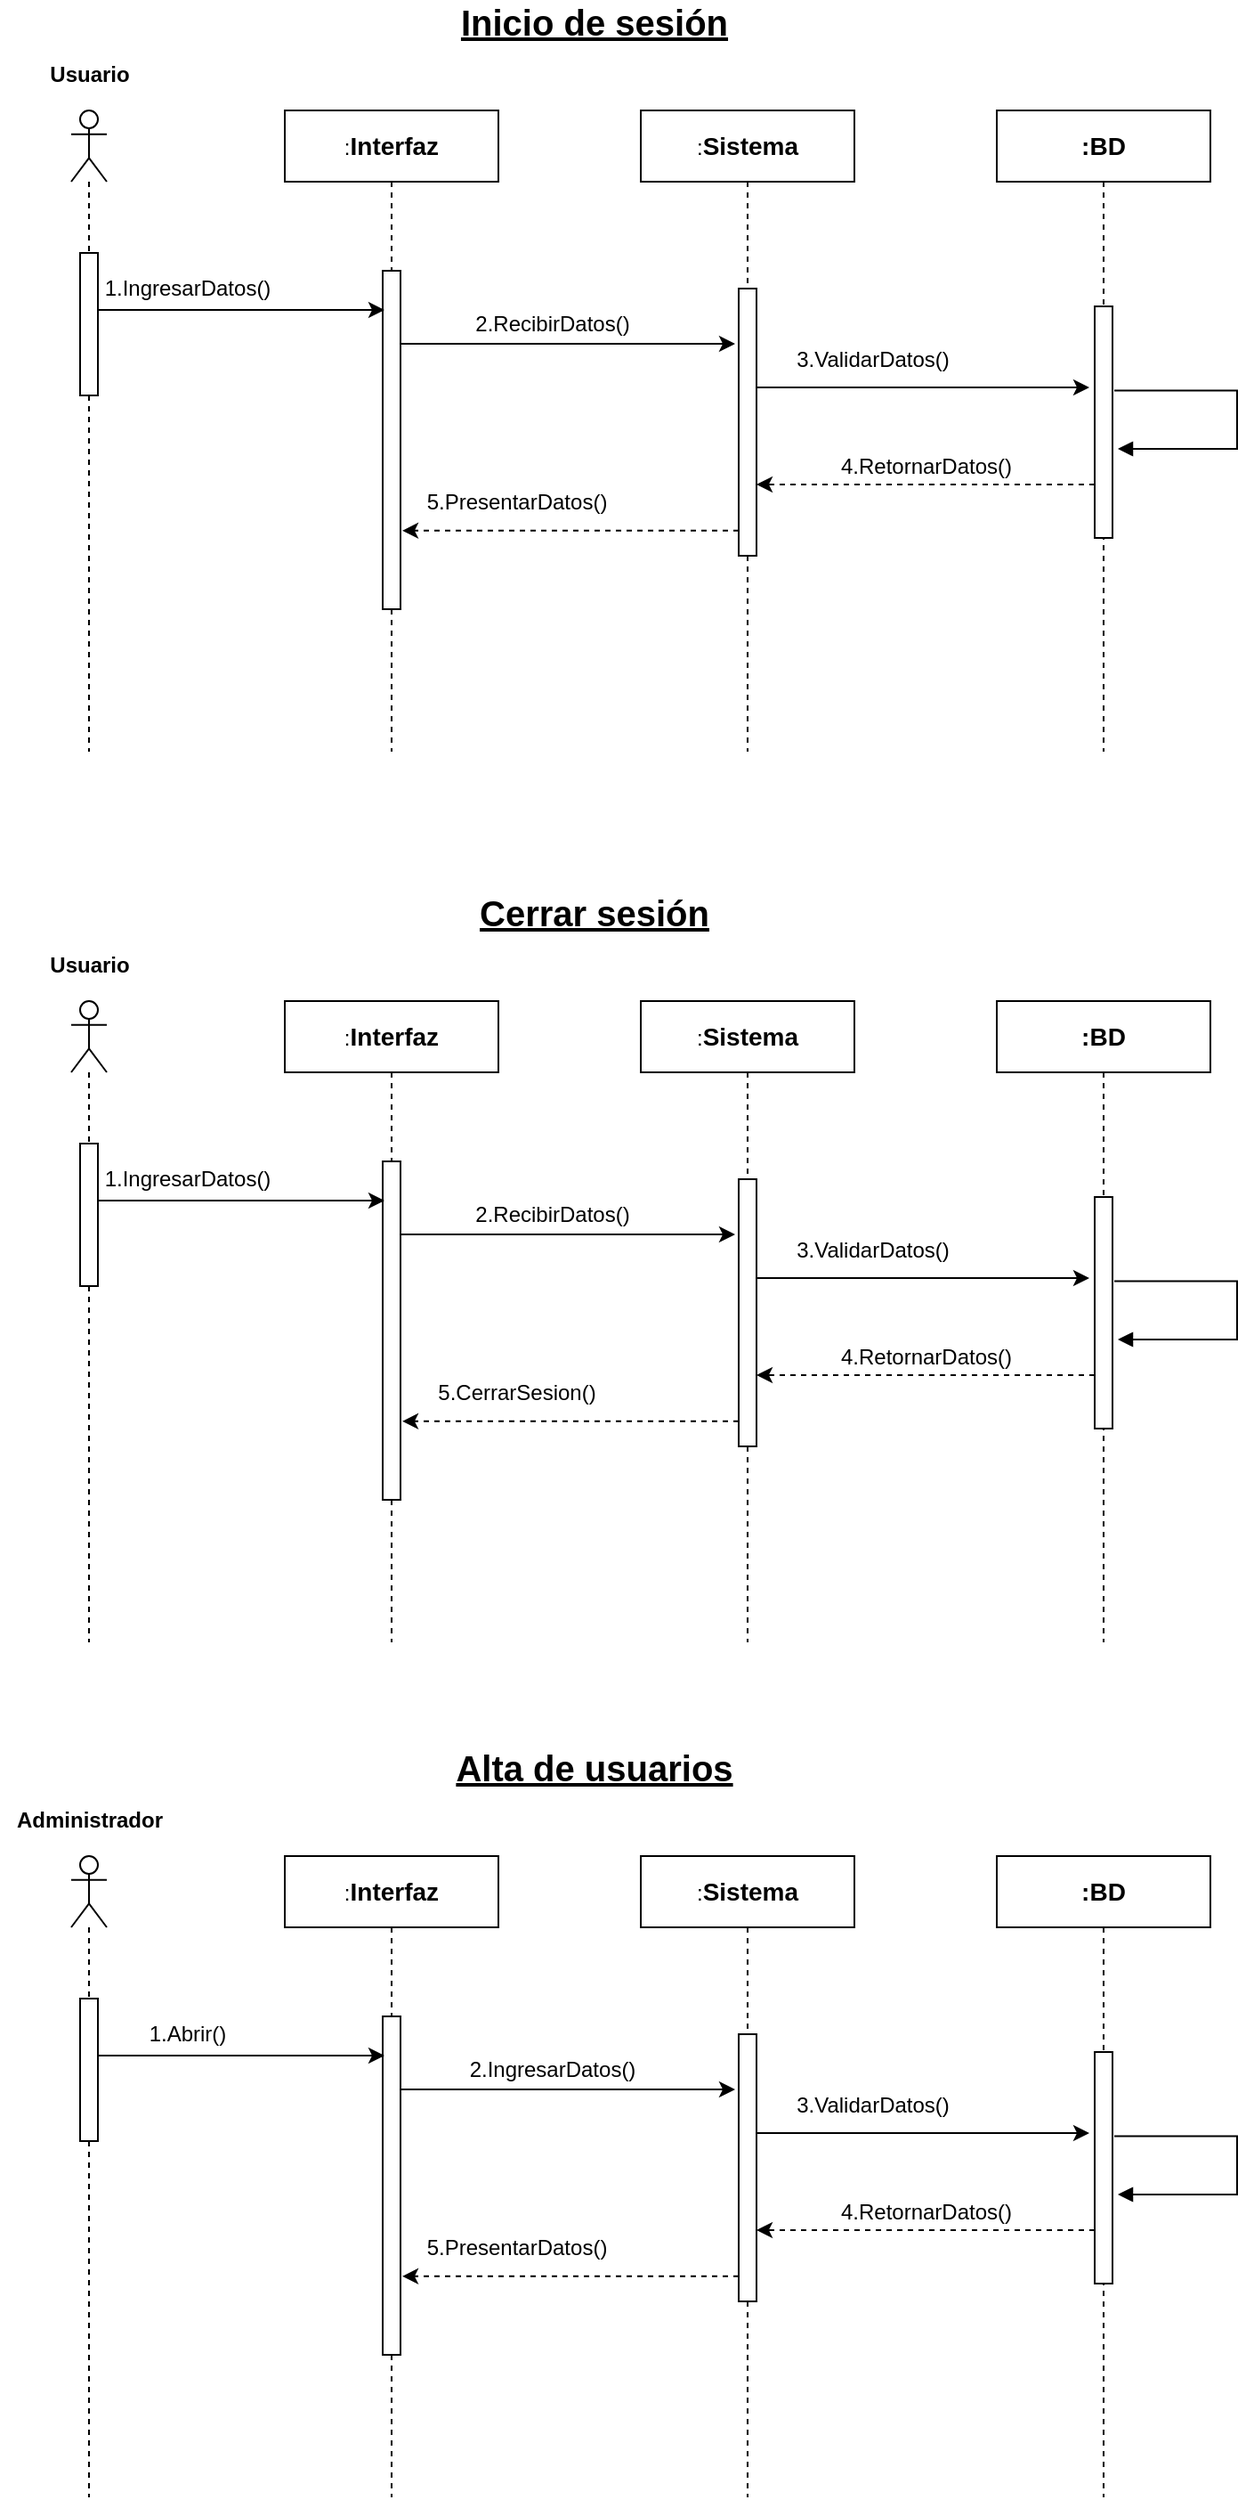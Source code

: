 <mxfile>
    <diagram id="VqP30npGWTj2FNQuxjq5" name="Page-1">
        <mxGraphModel dx="842" dy="610" grid="1" gridSize="10" guides="1" tooltips="1" connect="1" arrows="1" fold="1" page="1" pageScale="1" pageWidth="827" pageHeight="1169" math="0" shadow="0">
            <root>
                <mxCell id="0"/>
                <mxCell id="1" parent="0"/>
                <mxCell id="2" value="&lt;b&gt;&lt;font style=&quot;font-size: 20px&quot;&gt;&lt;u&gt;Inicio de sesión&lt;/u&gt;&lt;/font&gt;&lt;/b&gt;" style="text;html=1;strokeColor=none;fillColor=none;align=center;verticalAlign=middle;whiteSpace=wrap;rounded=0;" vertex="1" parent="1">
                    <mxGeometry x="314" y="20" width="200" height="20" as="geometry"/>
                </mxCell>
                <mxCell id="9" value="" style="shape=umlLifeline;participant=umlActor;perimeter=lifelinePerimeter;whiteSpace=wrap;html=1;container=1;collapsible=0;recursiveResize=0;verticalAlign=top;spacingTop=36;outlineConnect=0;" vertex="1" parent="1">
                    <mxGeometry x="120" y="80" width="20" height="360" as="geometry"/>
                </mxCell>
                <mxCell id="13" value="" style="html=1;points=[];perimeter=orthogonalPerimeter;" vertex="1" parent="9">
                    <mxGeometry x="5" y="80" width="10" height="80" as="geometry"/>
                </mxCell>
                <mxCell id="10" value=":&lt;b&gt;&lt;font style=&quot;font-size: 14px&quot;&gt;Interfaz&lt;/font&gt;&lt;/b&gt;" style="shape=umlLifeline;perimeter=lifelinePerimeter;whiteSpace=wrap;html=1;container=1;collapsible=0;recursiveResize=0;outlineConnect=0;" vertex="1" parent="1">
                    <mxGeometry x="240" y="80" width="120" height="360" as="geometry"/>
                </mxCell>
                <mxCell id="14" value="" style="html=1;points=[];perimeter=orthogonalPerimeter;" vertex="1" parent="10">
                    <mxGeometry x="55" y="90" width="10" height="190" as="geometry"/>
                </mxCell>
                <mxCell id="11" value="&lt;b&gt;&lt;font style=&quot;font-size: 14px&quot;&gt;:BD&lt;/font&gt;&lt;/b&gt;" style="shape=umlLifeline;perimeter=lifelinePerimeter;whiteSpace=wrap;html=1;container=1;collapsible=0;recursiveResize=0;outlineConnect=0;" vertex="1" parent="1">
                    <mxGeometry x="640" y="80" width="120" height="360" as="geometry"/>
                </mxCell>
                <mxCell id="16" value="" style="html=1;points=[];perimeter=orthogonalPerimeter;" vertex="1" parent="11">
                    <mxGeometry x="55" y="110" width="10" height="130" as="geometry"/>
                </mxCell>
                <mxCell id="30" value="" style="edgeStyle=orthogonalEdgeStyle;html=1;align=left;spacingLeft=2;endArrow=block;rounded=0;exitX=1.1;exitY=0.363;exitDx=0;exitDy=0;exitPerimeter=0;" edge="1" parent="11" source="16">
                    <mxGeometry relative="1" as="geometry">
                        <mxPoint x="110" y="160" as="sourcePoint"/>
                        <Array as="points">
                            <mxPoint x="135" y="157"/>
                            <mxPoint x="135" y="190"/>
                            <mxPoint x="68" y="190"/>
                        </Array>
                        <mxPoint x="68" y="190" as="targetPoint"/>
                    </mxGeometry>
                </mxCell>
                <mxCell id="12" value=":&lt;font style=&quot;font-size: 14px&quot;&gt;&lt;b&gt;Sistema&lt;/b&gt;&lt;/font&gt;" style="shape=umlLifeline;perimeter=lifelinePerimeter;whiteSpace=wrap;html=1;container=1;collapsible=0;recursiveResize=0;outlineConnect=0;" vertex="1" parent="1">
                    <mxGeometry x="440" y="80" width="120" height="360" as="geometry"/>
                </mxCell>
                <mxCell id="15" value="" style="html=1;points=[];perimeter=orthogonalPerimeter;" vertex="1" parent="12">
                    <mxGeometry x="55" y="100" width="10" height="150" as="geometry"/>
                </mxCell>
                <mxCell id="19" value="1.IngresarDatos()" style="text;html=1;align=center;verticalAlign=middle;resizable=0;points=[];autosize=1;" vertex="1" parent="1">
                    <mxGeometry x="130" y="170" width="110" height="20" as="geometry"/>
                </mxCell>
                <mxCell id="22" style="edgeStyle=orthogonalEdgeStyle;rounded=0;orthogonalLoop=1;jettySize=auto;html=1;" edge="1" parent="1" source="13">
                    <mxGeometry relative="1" as="geometry">
                        <mxPoint x="296" y="192" as="targetPoint"/>
                        <Array as="points">
                            <mxPoint x="180" y="192"/>
                            <mxPoint x="180" y="192"/>
                        </Array>
                    </mxGeometry>
                </mxCell>
                <mxCell id="24" style="edgeStyle=orthogonalEdgeStyle;rounded=0;orthogonalLoop=1;jettySize=auto;html=1;" edge="1" parent="1" source="14">
                    <mxGeometry relative="1" as="geometry">
                        <mxPoint x="493" y="211" as="targetPoint"/>
                        <Array as="points">
                            <mxPoint x="350" y="211"/>
                            <mxPoint x="350" y="211"/>
                        </Array>
                    </mxGeometry>
                </mxCell>
                <mxCell id="25" value="2.RecibirDatos()" style="text;html=1;align=center;verticalAlign=middle;resizable=0;points=[];autosize=1;" vertex="1" parent="1">
                    <mxGeometry x="340" y="190" width="100" height="20" as="geometry"/>
                </mxCell>
                <mxCell id="26" style="rounded=0;orthogonalLoop=1;jettySize=auto;html=1;entryX=-0.3;entryY=0.35;entryDx=0;entryDy=0;entryPerimeter=0;" edge="1" parent="1" source="15" target="16">
                    <mxGeometry relative="1" as="geometry"/>
                </mxCell>
                <mxCell id="27" value="3.ValidarDatos()" style="text;html=1;align=center;verticalAlign=middle;resizable=0;points=[];autosize=1;" vertex="1" parent="1">
                    <mxGeometry x="520" y="210" width="100" height="20" as="geometry"/>
                </mxCell>
                <mxCell id="33" style="edgeStyle=none;rounded=0;orthogonalLoop=1;jettySize=auto;html=1;entryX=1;entryY=0.733;entryDx=0;entryDy=0;entryPerimeter=0;dashed=1;" edge="1" parent="1" source="16" target="15">
                    <mxGeometry relative="1" as="geometry"/>
                </mxCell>
                <mxCell id="34" value="4.RetornarDatos()" style="text;html=1;align=center;verticalAlign=middle;resizable=0;points=[];autosize=1;" vertex="1" parent="1">
                    <mxGeometry x="545" y="270" width="110" height="20" as="geometry"/>
                </mxCell>
                <mxCell id="35" style="edgeStyle=none;rounded=0;orthogonalLoop=1;jettySize=auto;html=1;entryX=1.1;entryY=0.768;entryDx=0;entryDy=0;entryPerimeter=0;dashed=1;" edge="1" parent="1" source="15" target="14">
                    <mxGeometry relative="1" as="geometry"/>
                </mxCell>
                <mxCell id="36" value="5.PresentarDatos()" style="text;html=1;align=center;verticalAlign=middle;resizable=0;points=[];autosize=1;" vertex="1" parent="1">
                    <mxGeometry x="310" y="290" width="120" height="20" as="geometry"/>
                </mxCell>
                <mxCell id="37" value="&lt;b&gt;Usuario&lt;/b&gt;" style="text;html=1;align=center;verticalAlign=middle;resizable=0;points=[];autosize=1;" vertex="1" parent="1">
                    <mxGeometry x="100" y="50" width="60" height="20" as="geometry"/>
                </mxCell>
                <mxCell id="38" value="&lt;b&gt;&lt;font style=&quot;font-size: 20px&quot;&gt;&lt;u&gt;Cerrar sesión&lt;/u&gt;&lt;/font&gt;&lt;/b&gt;" style="text;html=1;strokeColor=none;fillColor=none;align=center;verticalAlign=middle;whiteSpace=wrap;rounded=0;" vertex="1" parent="1">
                    <mxGeometry x="314" y="520" width="200" height="20" as="geometry"/>
                </mxCell>
                <mxCell id="39" value="" style="shape=umlLifeline;participant=umlActor;perimeter=lifelinePerimeter;whiteSpace=wrap;html=1;container=1;collapsible=0;recursiveResize=0;verticalAlign=top;spacingTop=36;outlineConnect=0;" vertex="1" parent="1">
                    <mxGeometry x="120" y="580" width="20" height="360" as="geometry"/>
                </mxCell>
                <mxCell id="40" value="" style="html=1;points=[];perimeter=orthogonalPerimeter;" vertex="1" parent="39">
                    <mxGeometry x="5" y="80" width="10" height="80" as="geometry"/>
                </mxCell>
                <mxCell id="41" value=":&lt;b&gt;&lt;font style=&quot;font-size: 14px&quot;&gt;Interfaz&lt;/font&gt;&lt;/b&gt;" style="shape=umlLifeline;perimeter=lifelinePerimeter;whiteSpace=wrap;html=1;container=1;collapsible=0;recursiveResize=0;outlineConnect=0;" vertex="1" parent="1">
                    <mxGeometry x="240" y="580" width="120" height="360" as="geometry"/>
                </mxCell>
                <mxCell id="42" value="" style="html=1;points=[];perimeter=orthogonalPerimeter;" vertex="1" parent="41">
                    <mxGeometry x="55" y="90" width="10" height="190" as="geometry"/>
                </mxCell>
                <mxCell id="43" value="&lt;b&gt;&lt;font style=&quot;font-size: 14px&quot;&gt;:BD&lt;/font&gt;&lt;/b&gt;" style="shape=umlLifeline;perimeter=lifelinePerimeter;whiteSpace=wrap;html=1;container=1;collapsible=0;recursiveResize=0;outlineConnect=0;" vertex="1" parent="1">
                    <mxGeometry x="640" y="580" width="120" height="360" as="geometry"/>
                </mxCell>
                <mxCell id="44" value="" style="html=1;points=[];perimeter=orthogonalPerimeter;" vertex="1" parent="43">
                    <mxGeometry x="55" y="110" width="10" height="130" as="geometry"/>
                </mxCell>
                <mxCell id="45" value="" style="edgeStyle=orthogonalEdgeStyle;html=1;align=left;spacingLeft=2;endArrow=block;rounded=0;exitX=1.1;exitY=0.363;exitDx=0;exitDy=0;exitPerimeter=0;" edge="1" parent="43" source="44">
                    <mxGeometry relative="1" as="geometry">
                        <mxPoint x="110" y="160" as="sourcePoint"/>
                        <Array as="points">
                            <mxPoint x="135" y="157"/>
                            <mxPoint x="135" y="190"/>
                            <mxPoint x="68" y="190"/>
                        </Array>
                        <mxPoint x="68" y="190" as="targetPoint"/>
                    </mxGeometry>
                </mxCell>
                <mxCell id="46" value=":&lt;font style=&quot;font-size: 14px&quot;&gt;&lt;b&gt;Sistema&lt;/b&gt;&lt;/font&gt;" style="shape=umlLifeline;perimeter=lifelinePerimeter;whiteSpace=wrap;html=1;container=1;collapsible=0;recursiveResize=0;outlineConnect=0;" vertex="1" parent="1">
                    <mxGeometry x="440" y="580" width="120" height="360" as="geometry"/>
                </mxCell>
                <mxCell id="47" value="" style="html=1;points=[];perimeter=orthogonalPerimeter;" vertex="1" parent="46">
                    <mxGeometry x="55" y="100" width="10" height="150" as="geometry"/>
                </mxCell>
                <mxCell id="48" value="1.IngresarDatos()" style="text;html=1;align=center;verticalAlign=middle;resizable=0;points=[];autosize=1;" vertex="1" parent="1">
                    <mxGeometry x="130" y="670" width="110" height="20" as="geometry"/>
                </mxCell>
                <mxCell id="49" style="edgeStyle=orthogonalEdgeStyle;rounded=0;orthogonalLoop=1;jettySize=auto;html=1;" edge="1" source="40" parent="1">
                    <mxGeometry relative="1" as="geometry">
                        <mxPoint x="296" y="692" as="targetPoint"/>
                        <Array as="points">
                            <mxPoint x="180" y="692"/>
                            <mxPoint x="180" y="692"/>
                        </Array>
                    </mxGeometry>
                </mxCell>
                <mxCell id="50" style="edgeStyle=orthogonalEdgeStyle;rounded=0;orthogonalLoop=1;jettySize=auto;html=1;" edge="1" source="42" parent="1">
                    <mxGeometry relative="1" as="geometry">
                        <mxPoint x="493" y="711" as="targetPoint"/>
                        <Array as="points">
                            <mxPoint x="350" y="711"/>
                            <mxPoint x="350" y="711"/>
                        </Array>
                    </mxGeometry>
                </mxCell>
                <mxCell id="51" value="2.RecibirDatos()" style="text;html=1;align=center;verticalAlign=middle;resizable=0;points=[];autosize=1;" vertex="1" parent="1">
                    <mxGeometry x="340" y="690" width="100" height="20" as="geometry"/>
                </mxCell>
                <mxCell id="52" style="rounded=0;orthogonalLoop=1;jettySize=auto;html=1;entryX=-0.3;entryY=0.35;entryDx=0;entryDy=0;entryPerimeter=0;" edge="1" source="47" target="44" parent="1">
                    <mxGeometry relative="1" as="geometry"/>
                </mxCell>
                <mxCell id="53" value="3.ValidarDatos()" style="text;html=1;align=center;verticalAlign=middle;resizable=0;points=[];autosize=1;" vertex="1" parent="1">
                    <mxGeometry x="520" y="710" width="100" height="20" as="geometry"/>
                </mxCell>
                <mxCell id="54" style="edgeStyle=none;rounded=0;orthogonalLoop=1;jettySize=auto;html=1;entryX=1;entryY=0.733;entryDx=0;entryDy=0;entryPerimeter=0;dashed=1;" edge="1" source="44" target="47" parent="1">
                    <mxGeometry relative="1" as="geometry"/>
                </mxCell>
                <mxCell id="55" value="4.RetornarDatos()" style="text;html=1;align=center;verticalAlign=middle;resizable=0;points=[];autosize=1;" vertex="1" parent="1">
                    <mxGeometry x="545" y="770" width="110" height="20" as="geometry"/>
                </mxCell>
                <mxCell id="56" style="edgeStyle=none;rounded=0;orthogonalLoop=1;jettySize=auto;html=1;entryX=1.1;entryY=0.768;entryDx=0;entryDy=0;entryPerimeter=0;dashed=1;" edge="1" source="47" target="42" parent="1">
                    <mxGeometry relative="1" as="geometry"/>
                </mxCell>
                <mxCell id="57" value="5.CerrarSesion()" style="text;html=1;align=center;verticalAlign=middle;resizable=0;points=[];autosize=1;" vertex="1" parent="1">
                    <mxGeometry x="320" y="790" width="100" height="20" as="geometry"/>
                </mxCell>
                <mxCell id="58" value="&lt;b&gt;Usuario&lt;/b&gt;" style="text;html=1;align=center;verticalAlign=middle;resizable=0;points=[];autosize=1;" vertex="1" parent="1">
                    <mxGeometry x="100" y="550" width="60" height="20" as="geometry"/>
                </mxCell>
                <mxCell id="59" value="&lt;b&gt;&lt;font style=&quot;font-size: 20px&quot;&gt;&lt;u&gt;Alta de usuarios&lt;/u&gt;&lt;/font&gt;&lt;/b&gt;" style="text;html=1;strokeColor=none;fillColor=none;align=center;verticalAlign=middle;whiteSpace=wrap;rounded=0;" vertex="1" parent="1">
                    <mxGeometry x="314" y="1000" width="200" height="20" as="geometry"/>
                </mxCell>
                <mxCell id="60" value="" style="shape=umlLifeline;participant=umlActor;perimeter=lifelinePerimeter;whiteSpace=wrap;html=1;container=1;collapsible=0;recursiveResize=0;verticalAlign=top;spacingTop=36;outlineConnect=0;" vertex="1" parent="1">
                    <mxGeometry x="120" y="1060" width="20" height="360" as="geometry"/>
                </mxCell>
                <mxCell id="61" value="" style="html=1;points=[];perimeter=orthogonalPerimeter;" vertex="1" parent="60">
                    <mxGeometry x="5" y="80" width="10" height="80" as="geometry"/>
                </mxCell>
                <mxCell id="62" value=":&lt;b&gt;&lt;font style=&quot;font-size: 14px&quot;&gt;Interfaz&lt;/font&gt;&lt;/b&gt;" style="shape=umlLifeline;perimeter=lifelinePerimeter;whiteSpace=wrap;html=1;container=1;collapsible=0;recursiveResize=0;outlineConnect=0;" vertex="1" parent="1">
                    <mxGeometry x="240" y="1060" width="120" height="360" as="geometry"/>
                </mxCell>
                <mxCell id="63" value="" style="html=1;points=[];perimeter=orthogonalPerimeter;" vertex="1" parent="62">
                    <mxGeometry x="55" y="90" width="10" height="190" as="geometry"/>
                </mxCell>
                <mxCell id="64" value="&lt;b&gt;&lt;font style=&quot;font-size: 14px&quot;&gt;:BD&lt;/font&gt;&lt;/b&gt;" style="shape=umlLifeline;perimeter=lifelinePerimeter;whiteSpace=wrap;html=1;container=1;collapsible=0;recursiveResize=0;outlineConnect=0;" vertex="1" parent="1">
                    <mxGeometry x="640" y="1060" width="120" height="360" as="geometry"/>
                </mxCell>
                <mxCell id="65" value="" style="html=1;points=[];perimeter=orthogonalPerimeter;" vertex="1" parent="64">
                    <mxGeometry x="55" y="110" width="10" height="130" as="geometry"/>
                </mxCell>
                <mxCell id="66" value="" style="edgeStyle=orthogonalEdgeStyle;html=1;align=left;spacingLeft=2;endArrow=block;rounded=0;exitX=1.1;exitY=0.363;exitDx=0;exitDy=0;exitPerimeter=0;" edge="1" parent="64" source="65">
                    <mxGeometry relative="1" as="geometry">
                        <mxPoint x="110" y="160" as="sourcePoint"/>
                        <Array as="points">
                            <mxPoint x="135" y="157"/>
                            <mxPoint x="135" y="190"/>
                            <mxPoint x="68" y="190"/>
                        </Array>
                        <mxPoint x="68" y="190" as="targetPoint"/>
                    </mxGeometry>
                </mxCell>
                <mxCell id="67" value=":&lt;font style=&quot;font-size: 14px&quot;&gt;&lt;b&gt;Sistema&lt;/b&gt;&lt;/font&gt;" style="shape=umlLifeline;perimeter=lifelinePerimeter;whiteSpace=wrap;html=1;container=1;collapsible=0;recursiveResize=0;outlineConnect=0;" vertex="1" parent="1">
                    <mxGeometry x="440" y="1060" width="120" height="360" as="geometry"/>
                </mxCell>
                <mxCell id="68" value="" style="html=1;points=[];perimeter=orthogonalPerimeter;" vertex="1" parent="67">
                    <mxGeometry x="55" y="100" width="10" height="150" as="geometry"/>
                </mxCell>
                <mxCell id="69" value="1.Abrir()" style="text;html=1;align=center;verticalAlign=middle;resizable=0;points=[];autosize=1;" vertex="1" parent="1">
                    <mxGeometry x="155" y="1150" width="60" height="20" as="geometry"/>
                </mxCell>
                <mxCell id="70" style="edgeStyle=orthogonalEdgeStyle;rounded=0;orthogonalLoop=1;jettySize=auto;html=1;" edge="1" source="61" parent="1">
                    <mxGeometry relative="1" as="geometry">
                        <mxPoint x="296" y="1172" as="targetPoint"/>
                        <Array as="points">
                            <mxPoint x="180" y="1172"/>
                            <mxPoint x="180" y="1172"/>
                        </Array>
                    </mxGeometry>
                </mxCell>
                <mxCell id="71" style="edgeStyle=orthogonalEdgeStyle;rounded=0;orthogonalLoop=1;jettySize=auto;html=1;" edge="1" source="63" parent="1">
                    <mxGeometry relative="1" as="geometry">
                        <mxPoint x="493" y="1191" as="targetPoint"/>
                        <Array as="points">
                            <mxPoint x="350" y="1191"/>
                            <mxPoint x="350" y="1191"/>
                        </Array>
                    </mxGeometry>
                </mxCell>
                <mxCell id="72" value="2.IngresarDatos()" style="text;html=1;align=center;verticalAlign=middle;resizable=0;points=[];autosize=1;" vertex="1" parent="1">
                    <mxGeometry x="335" y="1170" width="110" height="20" as="geometry"/>
                </mxCell>
                <mxCell id="73" style="rounded=0;orthogonalLoop=1;jettySize=auto;html=1;entryX=-0.3;entryY=0.35;entryDx=0;entryDy=0;entryPerimeter=0;" edge="1" source="68" target="65" parent="1">
                    <mxGeometry relative="1" as="geometry"/>
                </mxCell>
                <mxCell id="74" value="3.ValidarDatos()" style="text;html=1;align=center;verticalAlign=middle;resizable=0;points=[];autosize=1;" vertex="1" parent="1">
                    <mxGeometry x="520" y="1190" width="100" height="20" as="geometry"/>
                </mxCell>
                <mxCell id="75" style="edgeStyle=none;rounded=0;orthogonalLoop=1;jettySize=auto;html=1;entryX=1;entryY=0.733;entryDx=0;entryDy=0;entryPerimeter=0;dashed=1;" edge="1" source="65" target="68" parent="1">
                    <mxGeometry relative="1" as="geometry"/>
                </mxCell>
                <mxCell id="76" value="4.RetornarDatos()" style="text;html=1;align=center;verticalAlign=middle;resizable=0;points=[];autosize=1;" vertex="1" parent="1">
                    <mxGeometry x="545" y="1250" width="110" height="20" as="geometry"/>
                </mxCell>
                <mxCell id="77" style="edgeStyle=none;rounded=0;orthogonalLoop=1;jettySize=auto;html=1;entryX=1.1;entryY=0.768;entryDx=0;entryDy=0;entryPerimeter=0;dashed=1;" edge="1" source="68" target="63" parent="1">
                    <mxGeometry relative="1" as="geometry"/>
                </mxCell>
                <mxCell id="78" value="5.PresentarDatos()" style="text;html=1;align=center;verticalAlign=middle;resizable=0;points=[];autosize=1;" vertex="1" parent="1">
                    <mxGeometry x="310" y="1270" width="120" height="20" as="geometry"/>
                </mxCell>
                <mxCell id="79" value="&lt;b&gt;Administrador&lt;/b&gt;" style="text;html=1;align=center;verticalAlign=middle;resizable=0;points=[];autosize=1;" vertex="1" parent="1">
                    <mxGeometry x="80" y="1030" width="100" height="20" as="geometry"/>
                </mxCell>
            </root>
        </mxGraphModel>
    </diagram>
</mxfile>